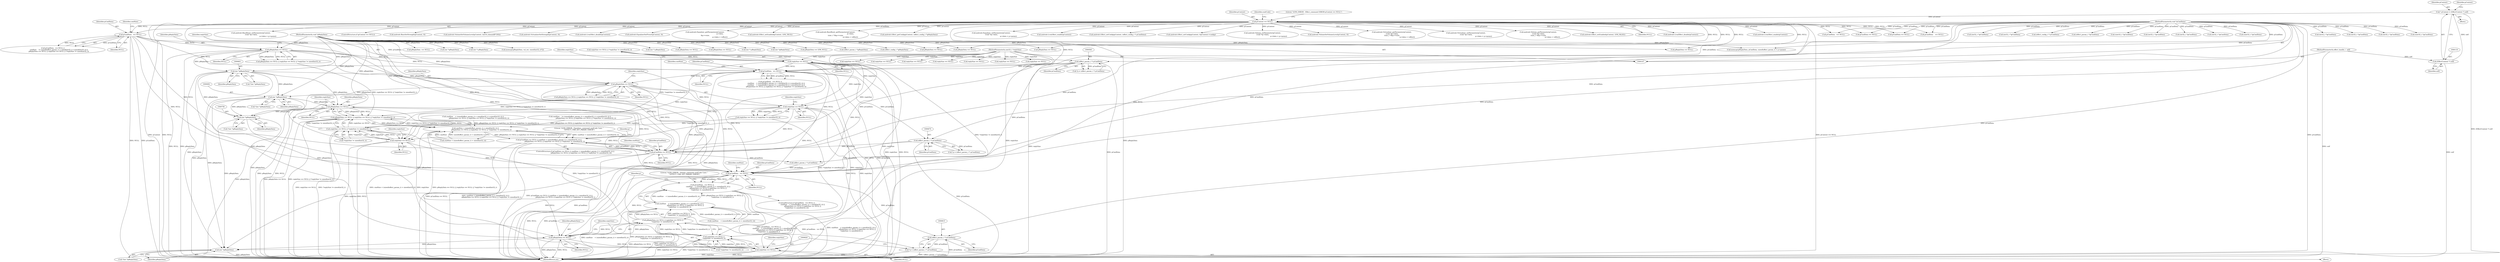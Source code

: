 digraph "0_Android_9e29523b9537983b4c4b205ff868d0b3bca0383b@pointer" {
"1000729" [label="(Call,pReplyData == NULL)"];
"1000691" [label="(Call,(int *)pReplyData)"];
"1000600" [label="(Call,(int *)pReplyData)"];
"1000561" [label="(Call,pReplyData == NULL)"];
"1000113" [label="(MethodParameterIn,void *pReplyData)"];
"1000546" [label="(Call,pCmdData   == NULL)"];
"1000111" [label="(MethodParameterIn,void *pCmdData)"];
"1000151" [label="(Call,pContext == NULL)"];
"1000116" [label="(Call,* pContext = (EffectContext *) self)"];
"1000118" [label="(Call,(EffectContext *) self)"];
"1000108" [label="(MethodParameterIn,effect_handle_t  self)"];
"1000652" [label="(Call,pReplyData == NULL)"];
"1000626" [label="(Call,pCmdData   == NULL)"];
"1000582" [label="(Call,(effect_param_t *) pCmdData)"];
"1000565" [label="(Call,replySize == NULL)"];
"1000112" [label="(MethodParameterIn,uint32_t *replySize)"];
"1000717" [label="(Call,pCmdData == NULL)"];
"1000673" [label="(Call,(effect_param_t *) pCmdData)"];
"1000656" [label="(Call,replySize == NULL)"];
"1000728" [label="(Call,pReplyData == NULL || replySize == NULL || *replySize != sizeof(int32_t))"];
"1000720" [label="(Call,cmdSize < (sizeof(effect_param_t) + sizeof(int32_t)) ||\n                        pReplyData == NULL || replySize == NULL || *replySize != sizeof(int32_t))"];
"1000716" [label="(Call,pCmdData == NULL || cmdSize < (sizeof(effect_param_t) + sizeof(int32_t)) ||\n                        pReplyData == NULL || replySize == NULL || *replySize != sizeof(int32_t))"];
"1000733" [label="(Call,replySize == NULL)"];
"1000732" [label="(Call,replySize == NULL || *replySize != sizeof(int32_t))"];
"1000796" [label="(Call,replySize == NULL ||\n *replySize != sizeof(int32_t))"];
"1000792" [label="(Call,pReplyData == NULL || replySize == NULL ||\n *replySize != sizeof(int32_t))"];
"1000784" [label="(Call,cmdSize    < (sizeof(effect_param_t) + sizeof(int32_t)) ||\n                        pReplyData == NULL || replySize == NULL ||\n *replySize != sizeof(int32_t))"];
"1000780" [label="(Call,pCmdData   == NULL ||\n                        cmdSize    < (sizeof(effect_param_t) + sizeof(int32_t)) ||\n                        pReplyData == NULL || replySize == NULL ||\n *replySize != sizeof(int32_t))"];
"1000781" [label="(Call,pCmdData   == NULL)"];
"1000793" [label="(Call,pReplyData == NULL)"];
"1000797" [label="(Call,replySize == NULL)"];
"1000819" [label="(Call,(int *)pReplyData)"];
"1000814" [label="(Call,(effect_param_t *) pCmdData)"];
"1000812" [label="(Call,*p = (effect_param_t *) pCmdData)"];
"1000755" [label="(Call,(int *)pReplyData)"];
"1000561" [label="(Call,pReplyData == NULL)"];
"1000960" [label="(Call,(int32_t *)pCmdData)"];
"1000108" [label="(MethodParameterIn,effect_handle_t  self)"];
"1000797" [label="(Call,replySize == NULL)"];
"1000365" [label="(Call,replySize == NULL)"];
"1000189" [label="(Call,(int *) pReplyData)"];
"1001079" [label="(Call,android::LvmEffect_enable(pContext))"];
"1000274" [label="(Call,android::Effect_setConfig(pContext, (effect_config_t *) pCmdData))"];
"1000715" [label="(ControlStructure,if (pCmdData == NULL || cmdSize < (sizeof(effect_param_t) + sizeof(int32_t)) ||\n                        pReplyData == NULL || replySize == NULL || *replySize != sizeof(int32_t)))"];
"1000117" [label="(Identifier,pContext)"];
"1000308" [label="(Call,android::Effect_setConfig(pContext, &pContext->config))"];
"1000822" [label="(Call,android::Volume_setParameter(pContext,\n (void *)p->data,\n                                                                 p->data + p->psize))"];
"1000798" [label="(Identifier,replySize)"];
"1000235" [label="(Call,android::VolumeSetVolumeLevel(pContext, 0))"];
"1000114" [label="(Block,)"];
"1000794" [label="(Identifier,pReplyData)"];
"1000547" [label="(Identifier,pCmdData)"];
"1000120" [label="(Identifier,self)"];
"1000917" [label="(Call,(uint32_t *)pCmdData)"];
"1000661" [label="(Identifier,replySize)"];
"1000551" [label="(Identifier,cmdSize)"];
"1000451" [label="(Call,android::Virtualizer_getParameter(pContext,\n (void *)p->data,\n (size_t *)&p->vsize,\n                                                              p->data + voffset))"];
"1000628" [label="(Identifier,NULL)"];
"1000800" [label="(Call,*replySize != sizeof(int32_t))"];
"1000582" [label="(Call,(effect_param_t *) pCmdData)"];
"1000694" [label="(Call,android::Virtualizer_setParameter(pContext,\n (void *)p->data,\n                                                                       p->data + p->psize))"];
"1000943" [label="(Call,(int32_t *)pCmdData)"];
"1000977" [label="(Call,(int32_t *)pCmdData)"];
"1000819" [label="(Call,(int *)pReplyData)"];
"1000691" [label="(Call,(int *)pReplyData)"];
"1000383" [label="(Call,memcpy(pReplyData, pCmdData, sizeof(effect_param_t) + p->psize))"];
"1000675" [label="(Identifier,pCmdData)"];
"1000505" [label="(Call,android::Volume_getParameter(pContext,\n (void *)p->data,\n (size_t *)&p->vsize,\n                                                         p->data + voffset))"];
"1000895" [label="(Call,android::Effect_setEnabled(pContext, LVM_FALSE))"];
"1000161" [label="(Identifier,cmdCode)"];
"1000734" [label="(Identifier,replySize)"];
"1000813" [label="(Identifier,p)"];
"1001027" [label="(Call,(int32_t *)pCmdData)"];
"1001204" [label="(Call,memcpy(pReplyData, vol_ret, sizeof(int32_t)*2))"];
"1000792" [label="(Call,pReplyData == NULL || replySize == NULL ||\n *replySize != sizeof(int32_t))"];
"1000271" [label="(Call,(int *) pReplyData)"];
"1000749" [label="(Identifier,p)"];
"1000658" [label="(Identifier,NULL)"];
"1000793" [label="(Call,pReplyData == NULL)"];
"1000153" [label="(Identifier,NULL)"];
"1000846" [label="(Call,replySize == NULL)"];
"1001047" [label="(Call,android::LvmEffect_disable(pContext))"];
"1000361" [label="(Call,pReplyData == NULL)"];
"1000785" [label="(Call,cmdSize    < (sizeof(effect_param_t) + sizeof(int32_t)))"];
"1000116" [label="(Call,* pContext = (EffectContext *) self)"];
"1001130" [label="(Call,pReplyData == NULL)"];
"1000736" [label="(Call,*replySize != sizeof(int32_t))"];
"1000625" [label="(Call,pCmdData   == NULL ||\n                        cmdSize    > (sizeof(effect_param_t) + sizeof(int32_t) +sizeof(int32_t)) ||\n                        cmdSize    < (sizeof(effect_param_t) + sizeof(int32_t) +sizeof(int16_t)) ||\n                        pReplyData == NULL || replySize == NULL || *replySize != sizeof(int32_t))"];
"1000125" [label="(Identifier,pContext)"];
"1000757" [label="(Identifier,pReplyData)"];
"1000232" [label="(Call,(int *) pReplyData)"];
"1000995" [label="(Call,android::LvmEffect_enable(pContext))"];
"1000780" [label="(Call,pCmdData   == NULL ||\n                        cmdSize    < (sizeof(effect_param_t) + sizeof(int32_t)) ||\n                        pReplyData == NULL || replySize == NULL ||\n *replySize != sizeof(int32_t))"];
"1000565" [label="(Call,replySize == NULL)"];
"1000816" [label="(Identifier,pCmdData)"];
"1000640" [label="(Call,cmdSize    < (sizeof(effect_param_t) + sizeof(int32_t) +sizeof(int16_t)) ||\n                        pReplyData == NULL || replySize == NULL || *replySize != sizeof(int32_t))"];
"1000603" [label="(Call,android::BassBoost_setParameter(pContext,\n (void *)p->data,\n                                                                    p->data + p->psize))"];
"1000118" [label="(Call,(EffectContext *) self)"];
"1000716" [label="(Call,pCmdData == NULL || cmdSize < (sizeof(effect_param_t) + sizeof(int32_t)) ||\n                        pReplyData == NULL || replySize == NULL || *replySize != sizeof(int32_t))"];
"1001271" [label="(MethodReturn,int)"];
"1000255" [label="(Call,replySize == NULL)"];
"1000150" [label="(ControlStructure,if (pContext == NULL))"];
"1000112" [label="(MethodParameterIn,uint32_t *replySize)"];
"1000200" [label="(Call,android::BassSetStrength(pContext, 0))"];
"1000904" [label="(Call,pCmdData   == NULL)"];
"1000546" [label="(Call,pCmdData   == NULL)"];
"1001119" [label="(Call,pCmdData == NULL)"];
"1000730" [label="(Identifier,pReplyData)"];
"1000671" [label="(Call,*p = (effect_param_t *) pCmdData)"];
"1001153" [label="(Call,(uint32_t *)pCmdData)"];
"1001044" [label="(Call,(int32_t *)pCmdData)"];
"1000719" [label="(Identifier,NULL)"];
"1000733" [label="(Call,replySize == NULL)"];
"1000799" [label="(Identifier,NULL)"];
"1000731" [label="(Identifier,NULL)"];
"1000992" [label="(Call,(int32_t *)pCmdData)"];
"1000750" [label="(Call,(effect_param_t *) pCmdData)"];
"1000807" [label="(Literal,\"\tLVM_ERROR : Volume_command cmdCode Case: \"\n \"EFFECT_CMD_SET_PARAM: ERROR\")"];
"1000778" [label="(Block,)"];
"1000580" [label="(Call,*p = (effect_param_t *) pCmdData)"];
"1000690" [label="(Call,*(int *)pReplyData)"];
"1000151" [label="(Call,pContext == NULL)"];
"1001211" [label="(Call,android::VolumeSetVolumeLevel(pContext, (int16_t)(maxdB*100)))"];
"1000814" [label="(Call,(effect_param_t *) pCmdData)"];
"1000631" [label="(Identifier,cmdSize)"];
"1000166" [label="(Call,pReplyData == NULL)"];
"1000599" [label="(Call,*(int *)pReplyData)"];
"1000722" [label="(Identifier,cmdSize)"];
"1000743" [label="(Literal,\"\tLVM_ERROR : Equalizer_command cmdCode Case: \"\n \"EFFECT_CMD_SET_PARAM: ERROR\")"];
"1000564" [label="(Call,replySize == NULL || *replySize != sizeof(int32_t))"];
"1000570" [label="(Identifier,replySize)"];
"1000113" [label="(MethodParameterIn,void *pReplyData)"];
"1000842" [label="(Call,pReplyData == NULL)"];
"1000276" [label="(Call,(effect_config_t *) pCmdData)"];
"1000818" [label="(Call,*(int *)pReplyData)"];
"1000320" [label="(Call,(effect_param_t *)pCmdData)"];
"1000548" [label="(Identifier,NULL)"];
"1000156" [label="(Literal,\"\tLVM_ERROR : Effect_command ERROR pContext == NULL\")"];
"1000876" [label="(Call,replySize == NULL)"];
"1000627" [label="(Identifier,pCmdData)"];
"1001134" [label="(Call,replySize == NULL)"];
"1000779" [label="(ControlStructure,if (pCmdData   == NULL ||\n                        cmdSize    < (sizeof(effect_param_t) + sizeof(int32_t)) ||\n                        pReplyData == NULL || replySize == NULL ||\n *replySize != sizeof(int32_t)))"];
"1000626" [label="(Call,pCmdData   == NULL)"];
"1000721" [label="(Call,cmdSize < (sizeof(effect_param_t) + sizeof(int32_t)))"];
"1000656" [label="(Call,replySize == NULL)"];
"1000718" [label="(Identifier,pCmdData)"];
"1000872" [label="(Call,pReplyData == NULL)"];
"1000210" [label="(Call,android::VirtualizerSetStrength(pContext, 0))"];
"1001160" [label="(Call,(uint32_t *)pCmdData)"];
"1000673" [label="(Call,(effect_param_t *) pCmdData)"];
"1001061" [label="(Call,(int32_t *)pCmdData)"];
"1000862" [label="(Call,(int *)pReplyData)"];
"1000717" [label="(Call,pCmdData == NULL)"];
"1000584" [label="(Identifier,pCmdData)"];
"1000720" [label="(Call,cmdSize < (sizeof(effect_param_t) + sizeof(int32_t)) ||\n                        pReplyData == NULL || replySize == NULL || *replySize != sizeof(int32_t))"];
"1000783" [label="(Identifier,NULL)"];
"1001076" [label="(Call,(int32_t *)pCmdData)"];
"1000549" [label="(Call,cmdSize    != (sizeof(effect_param_t) + sizeof(int32_t) +sizeof(int16_t)) ||\n                        pReplyData == NULL || replySize == NULL || *replySize != sizeof(int32_t))"];
"1000963" [label="(Call,android::LvmEffect_disable(pContext))"];
"1000729" [label="(Call,pReplyData == NULL)"];
"1000781" [label="(Call,pCmdData   == NULL)"];
"1000343" [label="(Call,pCmdData == NULL)"];
"1000111" [label="(MethodParameterIn,void *pCmdData)"];
"1000283" [label="(Call,pReplyData == NULL)"];
"1000786" [label="(Identifier,cmdSize)"];
"1000563" [label="(Identifier,NULL)"];
"1001112" [label="(Call,pReplyData == LVM_NULL)"];
"1000394" [label="(Call,(effect_param_t *)pReplyData)"];
"1000220" [label="(Call,android::EqualizerSetPreset(pContext, 0))"];
"1000600" [label="(Call,(int *)pReplyData)"];
"1000652" [label="(Call,pReplyData == NULL)"];
"1000655" [label="(Call,replySize == NULL || *replySize != sizeof(int32_t))"];
"1000170" [label="(Call,replySize == NULL)"];
"1000796" [label="(Call,replySize == NULL ||\n *replySize != sizeof(int32_t))"];
"1000654" [label="(Identifier,NULL)"];
"1000303" [label="(Call,(effect_config_t *)pReplyData)"];
"1000602" [label="(Identifier,pReplyData)"];
"1000242" [label="(Call,pCmdData    == NULL)"];
"1000545" [label="(Call,pCmdData   == NULL ||\n                        cmdSize    != (sizeof(effect_param_t) + sizeof(int32_t) +sizeof(int16_t)) ||\n                        pReplyData == NULL || replySize == NULL || *replySize != sizeof(int32_t))"];
"1000251" [label="(Call,pReplyData  == NULL)"];
"1000560" [label="(Call,pReplyData == NULL || replySize == NULL || *replySize != sizeof(int32_t))"];
"1000693" [label="(Identifier,pReplyData)"];
"1000657" [label="(Identifier,replySize)"];
"1000784" [label="(Call,cmdSize    < (sizeof(effect_param_t) + sizeof(int32_t)) ||\n                        pReplyData == NULL || replySize == NULL ||\n *replySize != sizeof(int32_t))"];
"1000651" [label="(Call,pReplyData == NULL || replySize == NULL || *replySize != sizeof(int32_t))"];
"1000480" [label="(Call,android::Equalizer_getParameter(pContext,\n                                                            p->data,\n &p->vsize,\n                                                            p->data + voffset))"];
"1000865" [label="(Call,android::Effect_setEnabled(pContext, LVM_TRUE))"];
"1000424" [label="(Call,android::BassBoost_getParameter(pContext,\n                                                            p->data,\n (size_t *)&p->vsize,\n                                                            p->data + voffset))"];
"1000821" [label="(Identifier,pReplyData)"];
"1000754" [label="(Call,*(int *)pReplyData)"];
"1000738" [label="(Identifier,replySize)"];
"1000802" [label="(Identifier,replySize)"];
"1000152" [label="(Identifier,pContext)"];
"1000728" [label="(Call,pReplyData == NULL || replySize == NULL || *replySize != sizeof(int32_t))"];
"1000301" [label="(Call,android::Effect_getConfig(pContext, (effect_config_t *)pReplyData))"];
"1000735" [label="(Identifier,NULL)"];
"1000562" [label="(Identifier,pReplyData)"];
"1000566" [label="(Identifier,replySize)"];
"1000287" [label="(Call,replySize == NULL)"];
"1000812" [label="(Call,*p = (effect_param_t *) pCmdData)"];
"1000732" [label="(Call,replySize == NULL || *replySize != sizeof(int32_t))"];
"1000795" [label="(Identifier,NULL)"];
"1000782" [label="(Identifier,pCmdData)"];
"1000567" [label="(Identifier,NULL)"];
"1000653" [label="(Identifier,pReplyData)"];
"1000758" [label="(Call,android::Equalizer_setParameter(pContext,\n (void *)p->data,\n                                                                     p->data + p->psize))"];
"1000755" [label="(Call,(int *)pReplyData)"];
"1000892" [label="(Call,(int *)pReplyData)"];
"1000729" -> "1000728"  [label="AST: "];
"1000729" -> "1000731"  [label="CFG: "];
"1000730" -> "1000729"  [label="AST: "];
"1000731" -> "1000729"  [label="AST: "];
"1000734" -> "1000729"  [label="CFG: "];
"1000728" -> "1000729"  [label="CFG: "];
"1000729" -> "1001271"  [label="DDG: pReplyData"];
"1000729" -> "1001271"  [label="DDG: NULL"];
"1000729" -> "1000728"  [label="DDG: pReplyData"];
"1000729" -> "1000728"  [label="DDG: NULL"];
"1000691" -> "1000729"  [label="DDG: pReplyData"];
"1000600" -> "1000729"  [label="DDG: pReplyData"];
"1000113" -> "1000729"  [label="DDG: pReplyData"];
"1000717" -> "1000729"  [label="DDG: NULL"];
"1000729" -> "1000733"  [label="DDG: NULL"];
"1000729" -> "1000755"  [label="DDG: pReplyData"];
"1000729" -> "1000781"  [label="DDG: NULL"];
"1000691" -> "1000690"  [label="AST: "];
"1000691" -> "1000693"  [label="CFG: "];
"1000692" -> "1000691"  [label="AST: "];
"1000693" -> "1000691"  [label="AST: "];
"1000690" -> "1000691"  [label="CFG: "];
"1000691" -> "1001271"  [label="DDG: pReplyData"];
"1000600" -> "1000691"  [label="DDG: pReplyData"];
"1000652" -> "1000691"  [label="DDG: pReplyData"];
"1000113" -> "1000691"  [label="DDG: pReplyData"];
"1000691" -> "1000755"  [label="DDG: pReplyData"];
"1000691" -> "1000793"  [label="DDG: pReplyData"];
"1000691" -> "1000819"  [label="DDG: pReplyData"];
"1000600" -> "1000599"  [label="AST: "];
"1000600" -> "1000602"  [label="CFG: "];
"1000601" -> "1000600"  [label="AST: "];
"1000602" -> "1000600"  [label="AST: "];
"1000599" -> "1000600"  [label="CFG: "];
"1000600" -> "1001271"  [label="DDG: pReplyData"];
"1000561" -> "1000600"  [label="DDG: pReplyData"];
"1000113" -> "1000600"  [label="DDG: pReplyData"];
"1000600" -> "1000652"  [label="DDG: pReplyData"];
"1000600" -> "1000755"  [label="DDG: pReplyData"];
"1000600" -> "1000793"  [label="DDG: pReplyData"];
"1000600" -> "1000819"  [label="DDG: pReplyData"];
"1000561" -> "1000560"  [label="AST: "];
"1000561" -> "1000563"  [label="CFG: "];
"1000562" -> "1000561"  [label="AST: "];
"1000563" -> "1000561"  [label="AST: "];
"1000566" -> "1000561"  [label="CFG: "];
"1000560" -> "1000561"  [label="CFG: "];
"1000561" -> "1001271"  [label="DDG: NULL"];
"1000561" -> "1001271"  [label="DDG: pReplyData"];
"1000561" -> "1000560"  [label="DDG: pReplyData"];
"1000561" -> "1000560"  [label="DDG: NULL"];
"1000113" -> "1000561"  [label="DDG: pReplyData"];
"1000546" -> "1000561"  [label="DDG: NULL"];
"1000561" -> "1000565"  [label="DDG: NULL"];
"1000561" -> "1000626"  [label="DDG: NULL"];
"1000561" -> "1000717"  [label="DDG: NULL"];
"1000561" -> "1000781"  [label="DDG: NULL"];
"1000113" -> "1000107"  [label="AST: "];
"1000113" -> "1001271"  [label="DDG: pReplyData"];
"1000113" -> "1000166"  [label="DDG: pReplyData"];
"1000113" -> "1000189"  [label="DDG: pReplyData"];
"1000113" -> "1000232"  [label="DDG: pReplyData"];
"1000113" -> "1000251"  [label="DDG: pReplyData"];
"1000113" -> "1000271"  [label="DDG: pReplyData"];
"1000113" -> "1000283"  [label="DDG: pReplyData"];
"1000113" -> "1000303"  [label="DDG: pReplyData"];
"1000113" -> "1000361"  [label="DDG: pReplyData"];
"1000113" -> "1000383"  [label="DDG: pReplyData"];
"1000113" -> "1000394"  [label="DDG: pReplyData"];
"1000113" -> "1000652"  [label="DDG: pReplyData"];
"1000113" -> "1000755"  [label="DDG: pReplyData"];
"1000113" -> "1000793"  [label="DDG: pReplyData"];
"1000113" -> "1000819"  [label="DDG: pReplyData"];
"1000113" -> "1000842"  [label="DDG: pReplyData"];
"1000113" -> "1000862"  [label="DDG: pReplyData"];
"1000113" -> "1000872"  [label="DDG: pReplyData"];
"1000113" -> "1000892"  [label="DDG: pReplyData"];
"1000113" -> "1001112"  [label="DDG: pReplyData"];
"1000113" -> "1001130"  [label="DDG: pReplyData"];
"1000113" -> "1001204"  [label="DDG: pReplyData"];
"1000546" -> "1000545"  [label="AST: "];
"1000546" -> "1000548"  [label="CFG: "];
"1000547" -> "1000546"  [label="AST: "];
"1000548" -> "1000546"  [label="AST: "];
"1000551" -> "1000546"  [label="CFG: "];
"1000545" -> "1000546"  [label="CFG: "];
"1000546" -> "1001271"  [label="DDG: NULL"];
"1000546" -> "1001271"  [label="DDG: pCmdData"];
"1000546" -> "1000545"  [label="DDG: pCmdData"];
"1000546" -> "1000545"  [label="DDG: NULL"];
"1000111" -> "1000546"  [label="DDG: pCmdData"];
"1000151" -> "1000546"  [label="DDG: NULL"];
"1000546" -> "1000582"  [label="DDG: pCmdData"];
"1000546" -> "1000626"  [label="DDG: NULL"];
"1000546" -> "1000717"  [label="DDG: NULL"];
"1000546" -> "1000781"  [label="DDG: NULL"];
"1000111" -> "1000107"  [label="AST: "];
"1000111" -> "1001271"  [label="DDG: pCmdData"];
"1000111" -> "1000242"  [label="DDG: pCmdData"];
"1000111" -> "1000276"  [label="DDG: pCmdData"];
"1000111" -> "1000320"  [label="DDG: pCmdData"];
"1000111" -> "1000343"  [label="DDG: pCmdData"];
"1000111" -> "1000383"  [label="DDG: pCmdData"];
"1000111" -> "1000582"  [label="DDG: pCmdData"];
"1000111" -> "1000626"  [label="DDG: pCmdData"];
"1000111" -> "1000673"  [label="DDG: pCmdData"];
"1000111" -> "1000717"  [label="DDG: pCmdData"];
"1000111" -> "1000750"  [label="DDG: pCmdData"];
"1000111" -> "1000781"  [label="DDG: pCmdData"];
"1000111" -> "1000814"  [label="DDG: pCmdData"];
"1000111" -> "1000904"  [label="DDG: pCmdData"];
"1000111" -> "1000917"  [label="DDG: pCmdData"];
"1000111" -> "1000943"  [label="DDG: pCmdData"];
"1000111" -> "1000960"  [label="DDG: pCmdData"];
"1000111" -> "1000977"  [label="DDG: pCmdData"];
"1000111" -> "1000992"  [label="DDG: pCmdData"];
"1000111" -> "1001027"  [label="DDG: pCmdData"];
"1000111" -> "1001044"  [label="DDG: pCmdData"];
"1000111" -> "1001061"  [label="DDG: pCmdData"];
"1000111" -> "1001076"  [label="DDG: pCmdData"];
"1000111" -> "1001119"  [label="DDG: pCmdData"];
"1000111" -> "1001153"  [label="DDG: pCmdData"];
"1000111" -> "1001160"  [label="DDG: pCmdData"];
"1000151" -> "1000150"  [label="AST: "];
"1000151" -> "1000153"  [label="CFG: "];
"1000152" -> "1000151"  [label="AST: "];
"1000153" -> "1000151"  [label="AST: "];
"1000156" -> "1000151"  [label="CFG: "];
"1000161" -> "1000151"  [label="CFG: "];
"1000151" -> "1001271"  [label="DDG: pContext == NULL"];
"1000151" -> "1001271"  [label="DDG: pContext"];
"1000151" -> "1001271"  [label="DDG: NULL"];
"1000116" -> "1000151"  [label="DDG: pContext"];
"1000151" -> "1000166"  [label="DDG: NULL"];
"1000151" -> "1000200"  [label="DDG: pContext"];
"1000151" -> "1000210"  [label="DDG: pContext"];
"1000151" -> "1000220"  [label="DDG: pContext"];
"1000151" -> "1000235"  [label="DDG: pContext"];
"1000151" -> "1000242"  [label="DDG: NULL"];
"1000151" -> "1000274"  [label="DDG: pContext"];
"1000151" -> "1000283"  [label="DDG: NULL"];
"1000151" -> "1000301"  [label="DDG: pContext"];
"1000151" -> "1000308"  [label="DDG: pContext"];
"1000151" -> "1000343"  [label="DDG: NULL"];
"1000151" -> "1000424"  [label="DDG: pContext"];
"1000151" -> "1000451"  [label="DDG: pContext"];
"1000151" -> "1000480"  [label="DDG: pContext"];
"1000151" -> "1000505"  [label="DDG: pContext"];
"1000151" -> "1000603"  [label="DDG: pContext"];
"1000151" -> "1000626"  [label="DDG: NULL"];
"1000151" -> "1000694"  [label="DDG: pContext"];
"1000151" -> "1000717"  [label="DDG: NULL"];
"1000151" -> "1000758"  [label="DDG: pContext"];
"1000151" -> "1000781"  [label="DDG: NULL"];
"1000151" -> "1000822"  [label="DDG: pContext"];
"1000151" -> "1000842"  [label="DDG: NULL"];
"1000151" -> "1000865"  [label="DDG: pContext"];
"1000151" -> "1000872"  [label="DDG: NULL"];
"1000151" -> "1000895"  [label="DDG: pContext"];
"1000151" -> "1000904"  [label="DDG: NULL"];
"1000151" -> "1000963"  [label="DDG: pContext"];
"1000151" -> "1000995"  [label="DDG: pContext"];
"1000151" -> "1001047"  [label="DDG: pContext"];
"1000151" -> "1001079"  [label="DDG: pContext"];
"1000151" -> "1001119"  [label="DDG: NULL"];
"1000151" -> "1001211"  [label="DDG: pContext"];
"1000116" -> "1000114"  [label="AST: "];
"1000116" -> "1000118"  [label="CFG: "];
"1000117" -> "1000116"  [label="AST: "];
"1000118" -> "1000116"  [label="AST: "];
"1000125" -> "1000116"  [label="CFG: "];
"1000116" -> "1001271"  [label="DDG: (EffectContext *) self"];
"1000118" -> "1000116"  [label="DDG: self"];
"1000118" -> "1000120"  [label="CFG: "];
"1000119" -> "1000118"  [label="AST: "];
"1000120" -> "1000118"  [label="AST: "];
"1000118" -> "1001271"  [label="DDG: self"];
"1000108" -> "1000118"  [label="DDG: self"];
"1000108" -> "1000107"  [label="AST: "];
"1000108" -> "1001271"  [label="DDG: self"];
"1000652" -> "1000651"  [label="AST: "];
"1000652" -> "1000654"  [label="CFG: "];
"1000653" -> "1000652"  [label="AST: "];
"1000654" -> "1000652"  [label="AST: "];
"1000657" -> "1000652"  [label="CFG: "];
"1000651" -> "1000652"  [label="CFG: "];
"1000652" -> "1001271"  [label="DDG: pReplyData"];
"1000652" -> "1001271"  [label="DDG: NULL"];
"1000652" -> "1000651"  [label="DDG: pReplyData"];
"1000652" -> "1000651"  [label="DDG: NULL"];
"1000626" -> "1000652"  [label="DDG: NULL"];
"1000652" -> "1000656"  [label="DDG: NULL"];
"1000652" -> "1000717"  [label="DDG: NULL"];
"1000652" -> "1000781"  [label="DDG: NULL"];
"1000626" -> "1000625"  [label="AST: "];
"1000626" -> "1000628"  [label="CFG: "];
"1000627" -> "1000626"  [label="AST: "];
"1000628" -> "1000626"  [label="AST: "];
"1000631" -> "1000626"  [label="CFG: "];
"1000625" -> "1000626"  [label="CFG: "];
"1000626" -> "1001271"  [label="DDG: pCmdData"];
"1000626" -> "1001271"  [label="DDG: NULL"];
"1000626" -> "1000625"  [label="DDG: pCmdData"];
"1000626" -> "1000625"  [label="DDG: NULL"];
"1000582" -> "1000626"  [label="DDG: pCmdData"];
"1000565" -> "1000626"  [label="DDG: NULL"];
"1000626" -> "1000673"  [label="DDG: pCmdData"];
"1000626" -> "1000717"  [label="DDG: NULL"];
"1000626" -> "1000781"  [label="DDG: NULL"];
"1000582" -> "1000580"  [label="AST: "];
"1000582" -> "1000584"  [label="CFG: "];
"1000583" -> "1000582"  [label="AST: "];
"1000584" -> "1000582"  [label="AST: "];
"1000580" -> "1000582"  [label="CFG: "];
"1000582" -> "1001271"  [label="DDG: pCmdData"];
"1000582" -> "1000580"  [label="DDG: pCmdData"];
"1000582" -> "1000717"  [label="DDG: pCmdData"];
"1000582" -> "1000781"  [label="DDG: pCmdData"];
"1000565" -> "1000564"  [label="AST: "];
"1000565" -> "1000567"  [label="CFG: "];
"1000566" -> "1000565"  [label="AST: "];
"1000567" -> "1000565"  [label="AST: "];
"1000570" -> "1000565"  [label="CFG: "];
"1000564" -> "1000565"  [label="CFG: "];
"1000565" -> "1001271"  [label="DDG: replySize"];
"1000565" -> "1001271"  [label="DDG: NULL"];
"1000565" -> "1000564"  [label="DDG: replySize"];
"1000565" -> "1000564"  [label="DDG: NULL"];
"1000112" -> "1000565"  [label="DDG: replySize"];
"1000565" -> "1000656"  [label="DDG: replySize"];
"1000565" -> "1000717"  [label="DDG: NULL"];
"1000565" -> "1000733"  [label="DDG: replySize"];
"1000565" -> "1000781"  [label="DDG: NULL"];
"1000565" -> "1000797"  [label="DDG: replySize"];
"1000112" -> "1000107"  [label="AST: "];
"1000112" -> "1001271"  [label="DDG: replySize"];
"1000112" -> "1000170"  [label="DDG: replySize"];
"1000112" -> "1000255"  [label="DDG: replySize"];
"1000112" -> "1000287"  [label="DDG: replySize"];
"1000112" -> "1000365"  [label="DDG: replySize"];
"1000112" -> "1000656"  [label="DDG: replySize"];
"1000112" -> "1000733"  [label="DDG: replySize"];
"1000112" -> "1000797"  [label="DDG: replySize"];
"1000112" -> "1000846"  [label="DDG: replySize"];
"1000112" -> "1000876"  [label="DDG: replySize"];
"1000112" -> "1001134"  [label="DDG: replySize"];
"1000717" -> "1000716"  [label="AST: "];
"1000717" -> "1000719"  [label="CFG: "];
"1000718" -> "1000717"  [label="AST: "];
"1000719" -> "1000717"  [label="AST: "];
"1000722" -> "1000717"  [label="CFG: "];
"1000716" -> "1000717"  [label="CFG: "];
"1000717" -> "1001271"  [label="DDG: NULL"];
"1000717" -> "1001271"  [label="DDG: pCmdData"];
"1000717" -> "1000716"  [label="DDG: pCmdData"];
"1000717" -> "1000716"  [label="DDG: NULL"];
"1000673" -> "1000717"  [label="DDG: pCmdData"];
"1000656" -> "1000717"  [label="DDG: NULL"];
"1000717" -> "1000750"  [label="DDG: pCmdData"];
"1000717" -> "1000781"  [label="DDG: NULL"];
"1000673" -> "1000671"  [label="AST: "];
"1000673" -> "1000675"  [label="CFG: "];
"1000674" -> "1000673"  [label="AST: "];
"1000675" -> "1000673"  [label="AST: "];
"1000671" -> "1000673"  [label="CFG: "];
"1000673" -> "1001271"  [label="DDG: pCmdData"];
"1000673" -> "1000671"  [label="DDG: pCmdData"];
"1000673" -> "1000781"  [label="DDG: pCmdData"];
"1000656" -> "1000655"  [label="AST: "];
"1000656" -> "1000658"  [label="CFG: "];
"1000657" -> "1000656"  [label="AST: "];
"1000658" -> "1000656"  [label="AST: "];
"1000661" -> "1000656"  [label="CFG: "];
"1000655" -> "1000656"  [label="CFG: "];
"1000656" -> "1001271"  [label="DDG: NULL"];
"1000656" -> "1001271"  [label="DDG: replySize"];
"1000656" -> "1000655"  [label="DDG: replySize"];
"1000656" -> "1000655"  [label="DDG: NULL"];
"1000656" -> "1000733"  [label="DDG: replySize"];
"1000656" -> "1000781"  [label="DDG: NULL"];
"1000656" -> "1000797"  [label="DDG: replySize"];
"1000728" -> "1000720"  [label="AST: "];
"1000728" -> "1000732"  [label="CFG: "];
"1000732" -> "1000728"  [label="AST: "];
"1000720" -> "1000728"  [label="CFG: "];
"1000728" -> "1001271"  [label="DDG: pReplyData == NULL"];
"1000728" -> "1001271"  [label="DDG: replySize == NULL || *replySize != sizeof(int32_t)"];
"1000728" -> "1000720"  [label="DDG: pReplyData == NULL"];
"1000728" -> "1000720"  [label="DDG: replySize == NULL || *replySize != sizeof(int32_t)"];
"1000651" -> "1000728"  [label="DDG: replySize == NULL || *replySize != sizeof(int32_t)"];
"1000560" -> "1000728"  [label="DDG: replySize == NULL || *replySize != sizeof(int32_t)"];
"1000732" -> "1000728"  [label="DDG: replySize == NULL"];
"1000732" -> "1000728"  [label="DDG: *replySize != sizeof(int32_t)"];
"1000720" -> "1000716"  [label="AST: "];
"1000720" -> "1000721"  [label="CFG: "];
"1000721" -> "1000720"  [label="AST: "];
"1000716" -> "1000720"  [label="CFG: "];
"1000720" -> "1001271"  [label="DDG: cmdSize < (sizeof(effect_param_t) + sizeof(int32_t))"];
"1000720" -> "1001271"  [label="DDG: pReplyData == NULL || replySize == NULL || *replySize != sizeof(int32_t)"];
"1000720" -> "1000716"  [label="DDG: cmdSize < (sizeof(effect_param_t) + sizeof(int32_t))"];
"1000720" -> "1000716"  [label="DDG: pReplyData == NULL || replySize == NULL || *replySize != sizeof(int32_t)"];
"1000721" -> "1000720"  [label="DDG: cmdSize"];
"1000721" -> "1000720"  [label="DDG: sizeof(effect_param_t) + sizeof(int32_t)"];
"1000549" -> "1000720"  [label="DDG: pReplyData == NULL || replySize == NULL || *replySize != sizeof(int32_t)"];
"1000640" -> "1000720"  [label="DDG: pReplyData == NULL || replySize == NULL || *replySize != sizeof(int32_t)"];
"1000716" -> "1000715"  [label="AST: "];
"1000743" -> "1000716"  [label="CFG: "];
"1000749" -> "1000716"  [label="CFG: "];
"1000716" -> "1001271"  [label="DDG: pCmdData == NULL || cmdSize < (sizeof(effect_param_t) + sizeof(int32_t)) ||\n                        pReplyData == NULL || replySize == NULL || *replySize != sizeof(int32_t)"];
"1000716" -> "1001271"  [label="DDG: pCmdData == NULL"];
"1000716" -> "1001271"  [label="DDG: cmdSize < (sizeof(effect_param_t) + sizeof(int32_t)) ||\n                        pReplyData == NULL || replySize == NULL || *replySize != sizeof(int32_t)"];
"1000733" -> "1000732"  [label="AST: "];
"1000733" -> "1000735"  [label="CFG: "];
"1000734" -> "1000733"  [label="AST: "];
"1000735" -> "1000733"  [label="AST: "];
"1000738" -> "1000733"  [label="CFG: "];
"1000732" -> "1000733"  [label="CFG: "];
"1000733" -> "1001271"  [label="DDG: NULL"];
"1000733" -> "1001271"  [label="DDG: replySize"];
"1000733" -> "1000732"  [label="DDG: replySize"];
"1000733" -> "1000732"  [label="DDG: NULL"];
"1000733" -> "1000781"  [label="DDG: NULL"];
"1000733" -> "1000797"  [label="DDG: replySize"];
"1000732" -> "1000736"  [label="CFG: "];
"1000736" -> "1000732"  [label="AST: "];
"1000732" -> "1001271"  [label="DDG: *replySize != sizeof(int32_t)"];
"1000732" -> "1001271"  [label="DDG: replySize == NULL"];
"1000564" -> "1000732"  [label="DDG: *replySize != sizeof(int32_t)"];
"1000655" -> "1000732"  [label="DDG: *replySize != sizeof(int32_t)"];
"1000736" -> "1000732"  [label="DDG: *replySize"];
"1000732" -> "1000796"  [label="DDG: *replySize != sizeof(int32_t)"];
"1000796" -> "1000792"  [label="AST: "];
"1000796" -> "1000797"  [label="CFG: "];
"1000796" -> "1000800"  [label="CFG: "];
"1000797" -> "1000796"  [label="AST: "];
"1000800" -> "1000796"  [label="AST: "];
"1000792" -> "1000796"  [label="CFG: "];
"1000796" -> "1001271"  [label="DDG: *replySize != sizeof(int32_t)"];
"1000796" -> "1001271"  [label="DDG: replySize == NULL"];
"1000796" -> "1000792"  [label="DDG: replySize == NULL"];
"1000796" -> "1000792"  [label="DDG: *replySize != sizeof(int32_t)"];
"1000797" -> "1000796"  [label="DDG: replySize"];
"1000797" -> "1000796"  [label="DDG: NULL"];
"1000800" -> "1000796"  [label="DDG: *replySize"];
"1000564" -> "1000796"  [label="DDG: *replySize != sizeof(int32_t)"];
"1000655" -> "1000796"  [label="DDG: *replySize != sizeof(int32_t)"];
"1000792" -> "1000784"  [label="AST: "];
"1000792" -> "1000793"  [label="CFG: "];
"1000793" -> "1000792"  [label="AST: "];
"1000784" -> "1000792"  [label="CFG: "];
"1000792" -> "1001271"  [label="DDG: replySize == NULL ||\n *replySize != sizeof(int32_t)"];
"1000792" -> "1001271"  [label="DDG: pReplyData == NULL"];
"1000792" -> "1000784"  [label="DDG: pReplyData == NULL"];
"1000792" -> "1000784"  [label="DDG: replySize == NULL ||\n *replySize != sizeof(int32_t)"];
"1000793" -> "1000792"  [label="DDG: pReplyData"];
"1000793" -> "1000792"  [label="DDG: NULL"];
"1000784" -> "1000780"  [label="AST: "];
"1000784" -> "1000785"  [label="CFG: "];
"1000785" -> "1000784"  [label="AST: "];
"1000780" -> "1000784"  [label="CFG: "];
"1000784" -> "1001271"  [label="DDG: cmdSize    < (sizeof(effect_param_t) + sizeof(int32_t))"];
"1000784" -> "1001271"  [label="DDG: pReplyData == NULL || replySize == NULL ||\n *replySize != sizeof(int32_t)"];
"1000784" -> "1000780"  [label="DDG: cmdSize    < (sizeof(effect_param_t) + sizeof(int32_t))"];
"1000784" -> "1000780"  [label="DDG: pReplyData == NULL || replySize == NULL ||\n *replySize != sizeof(int32_t)"];
"1000785" -> "1000784"  [label="DDG: cmdSize"];
"1000785" -> "1000784"  [label="DDG: sizeof(effect_param_t) + sizeof(int32_t)"];
"1000780" -> "1000779"  [label="AST: "];
"1000780" -> "1000781"  [label="CFG: "];
"1000781" -> "1000780"  [label="AST: "];
"1000807" -> "1000780"  [label="CFG: "];
"1000813" -> "1000780"  [label="CFG: "];
"1000780" -> "1001271"  [label="DDG: pCmdData   == NULL ||\n                        cmdSize    < (sizeof(effect_param_t) + sizeof(int32_t)) ||\n                        pReplyData == NULL || replySize == NULL ||\n *replySize != sizeof(int32_t)"];
"1000780" -> "1001271"  [label="DDG: pCmdData   == NULL"];
"1000780" -> "1001271"  [label="DDG: cmdSize    < (sizeof(effect_param_t) + sizeof(int32_t)) ||\n                        pReplyData == NULL || replySize == NULL ||\n *replySize != sizeof(int32_t)"];
"1000781" -> "1000780"  [label="DDG: pCmdData"];
"1000781" -> "1000780"  [label="DDG: NULL"];
"1000781" -> "1000783"  [label="CFG: "];
"1000782" -> "1000781"  [label="AST: "];
"1000783" -> "1000781"  [label="AST: "];
"1000786" -> "1000781"  [label="CFG: "];
"1000781" -> "1001271"  [label="DDG: NULL"];
"1000781" -> "1001271"  [label="DDG: pCmdData"];
"1000750" -> "1000781"  [label="DDG: pCmdData"];
"1000781" -> "1000793"  [label="DDG: NULL"];
"1000781" -> "1000814"  [label="DDG: pCmdData"];
"1000793" -> "1000795"  [label="CFG: "];
"1000794" -> "1000793"  [label="AST: "];
"1000795" -> "1000793"  [label="AST: "];
"1000798" -> "1000793"  [label="CFG: "];
"1000793" -> "1001271"  [label="DDG: NULL"];
"1000793" -> "1001271"  [label="DDG: pReplyData"];
"1000755" -> "1000793"  [label="DDG: pReplyData"];
"1000793" -> "1000797"  [label="DDG: NULL"];
"1000793" -> "1000819"  [label="DDG: pReplyData"];
"1000797" -> "1000799"  [label="CFG: "];
"1000798" -> "1000797"  [label="AST: "];
"1000799" -> "1000797"  [label="AST: "];
"1000802" -> "1000797"  [label="CFG: "];
"1000797" -> "1001271"  [label="DDG: NULL"];
"1000797" -> "1001271"  [label="DDG: replySize"];
"1000819" -> "1000818"  [label="AST: "];
"1000819" -> "1000821"  [label="CFG: "];
"1000820" -> "1000819"  [label="AST: "];
"1000821" -> "1000819"  [label="AST: "];
"1000818" -> "1000819"  [label="CFG: "];
"1000819" -> "1001271"  [label="DDG: pReplyData"];
"1000755" -> "1000819"  [label="DDG: pReplyData"];
"1000814" -> "1000812"  [label="AST: "];
"1000814" -> "1000816"  [label="CFG: "];
"1000815" -> "1000814"  [label="AST: "];
"1000816" -> "1000814"  [label="AST: "];
"1000812" -> "1000814"  [label="CFG: "];
"1000814" -> "1001271"  [label="DDG: pCmdData"];
"1000814" -> "1000812"  [label="DDG: pCmdData"];
"1000812" -> "1000778"  [label="AST: "];
"1000813" -> "1000812"  [label="AST: "];
"1000820" -> "1000812"  [label="CFG: "];
"1000812" -> "1001271"  [label="DDG: (effect_param_t *) pCmdData"];
"1000812" -> "1001271"  [label="DDG: p"];
"1000755" -> "1000754"  [label="AST: "];
"1000755" -> "1000757"  [label="CFG: "];
"1000756" -> "1000755"  [label="AST: "];
"1000757" -> "1000755"  [label="AST: "];
"1000754" -> "1000755"  [label="CFG: "];
"1000755" -> "1001271"  [label="DDG: pReplyData"];
}
